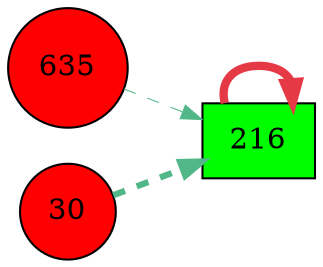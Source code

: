 digraph G{
rankdir=LR;
216 [style=filled, shape=box, fillcolor="#00fe00", label="216"];
635 [style=filled, shape=circle, fillcolor="#fe0000", label="635"];
30 [style=filled, shape=circle, fillcolor="#fe0000", label="30"];
216 -> 216 [color="#e63946",penwidth=4.00];
30 -> 216 [color="#52b788",style=dashed,penwidth=3.00];
635 -> 216 [color="#52b788",style=dashed,penwidth=0.50];
}